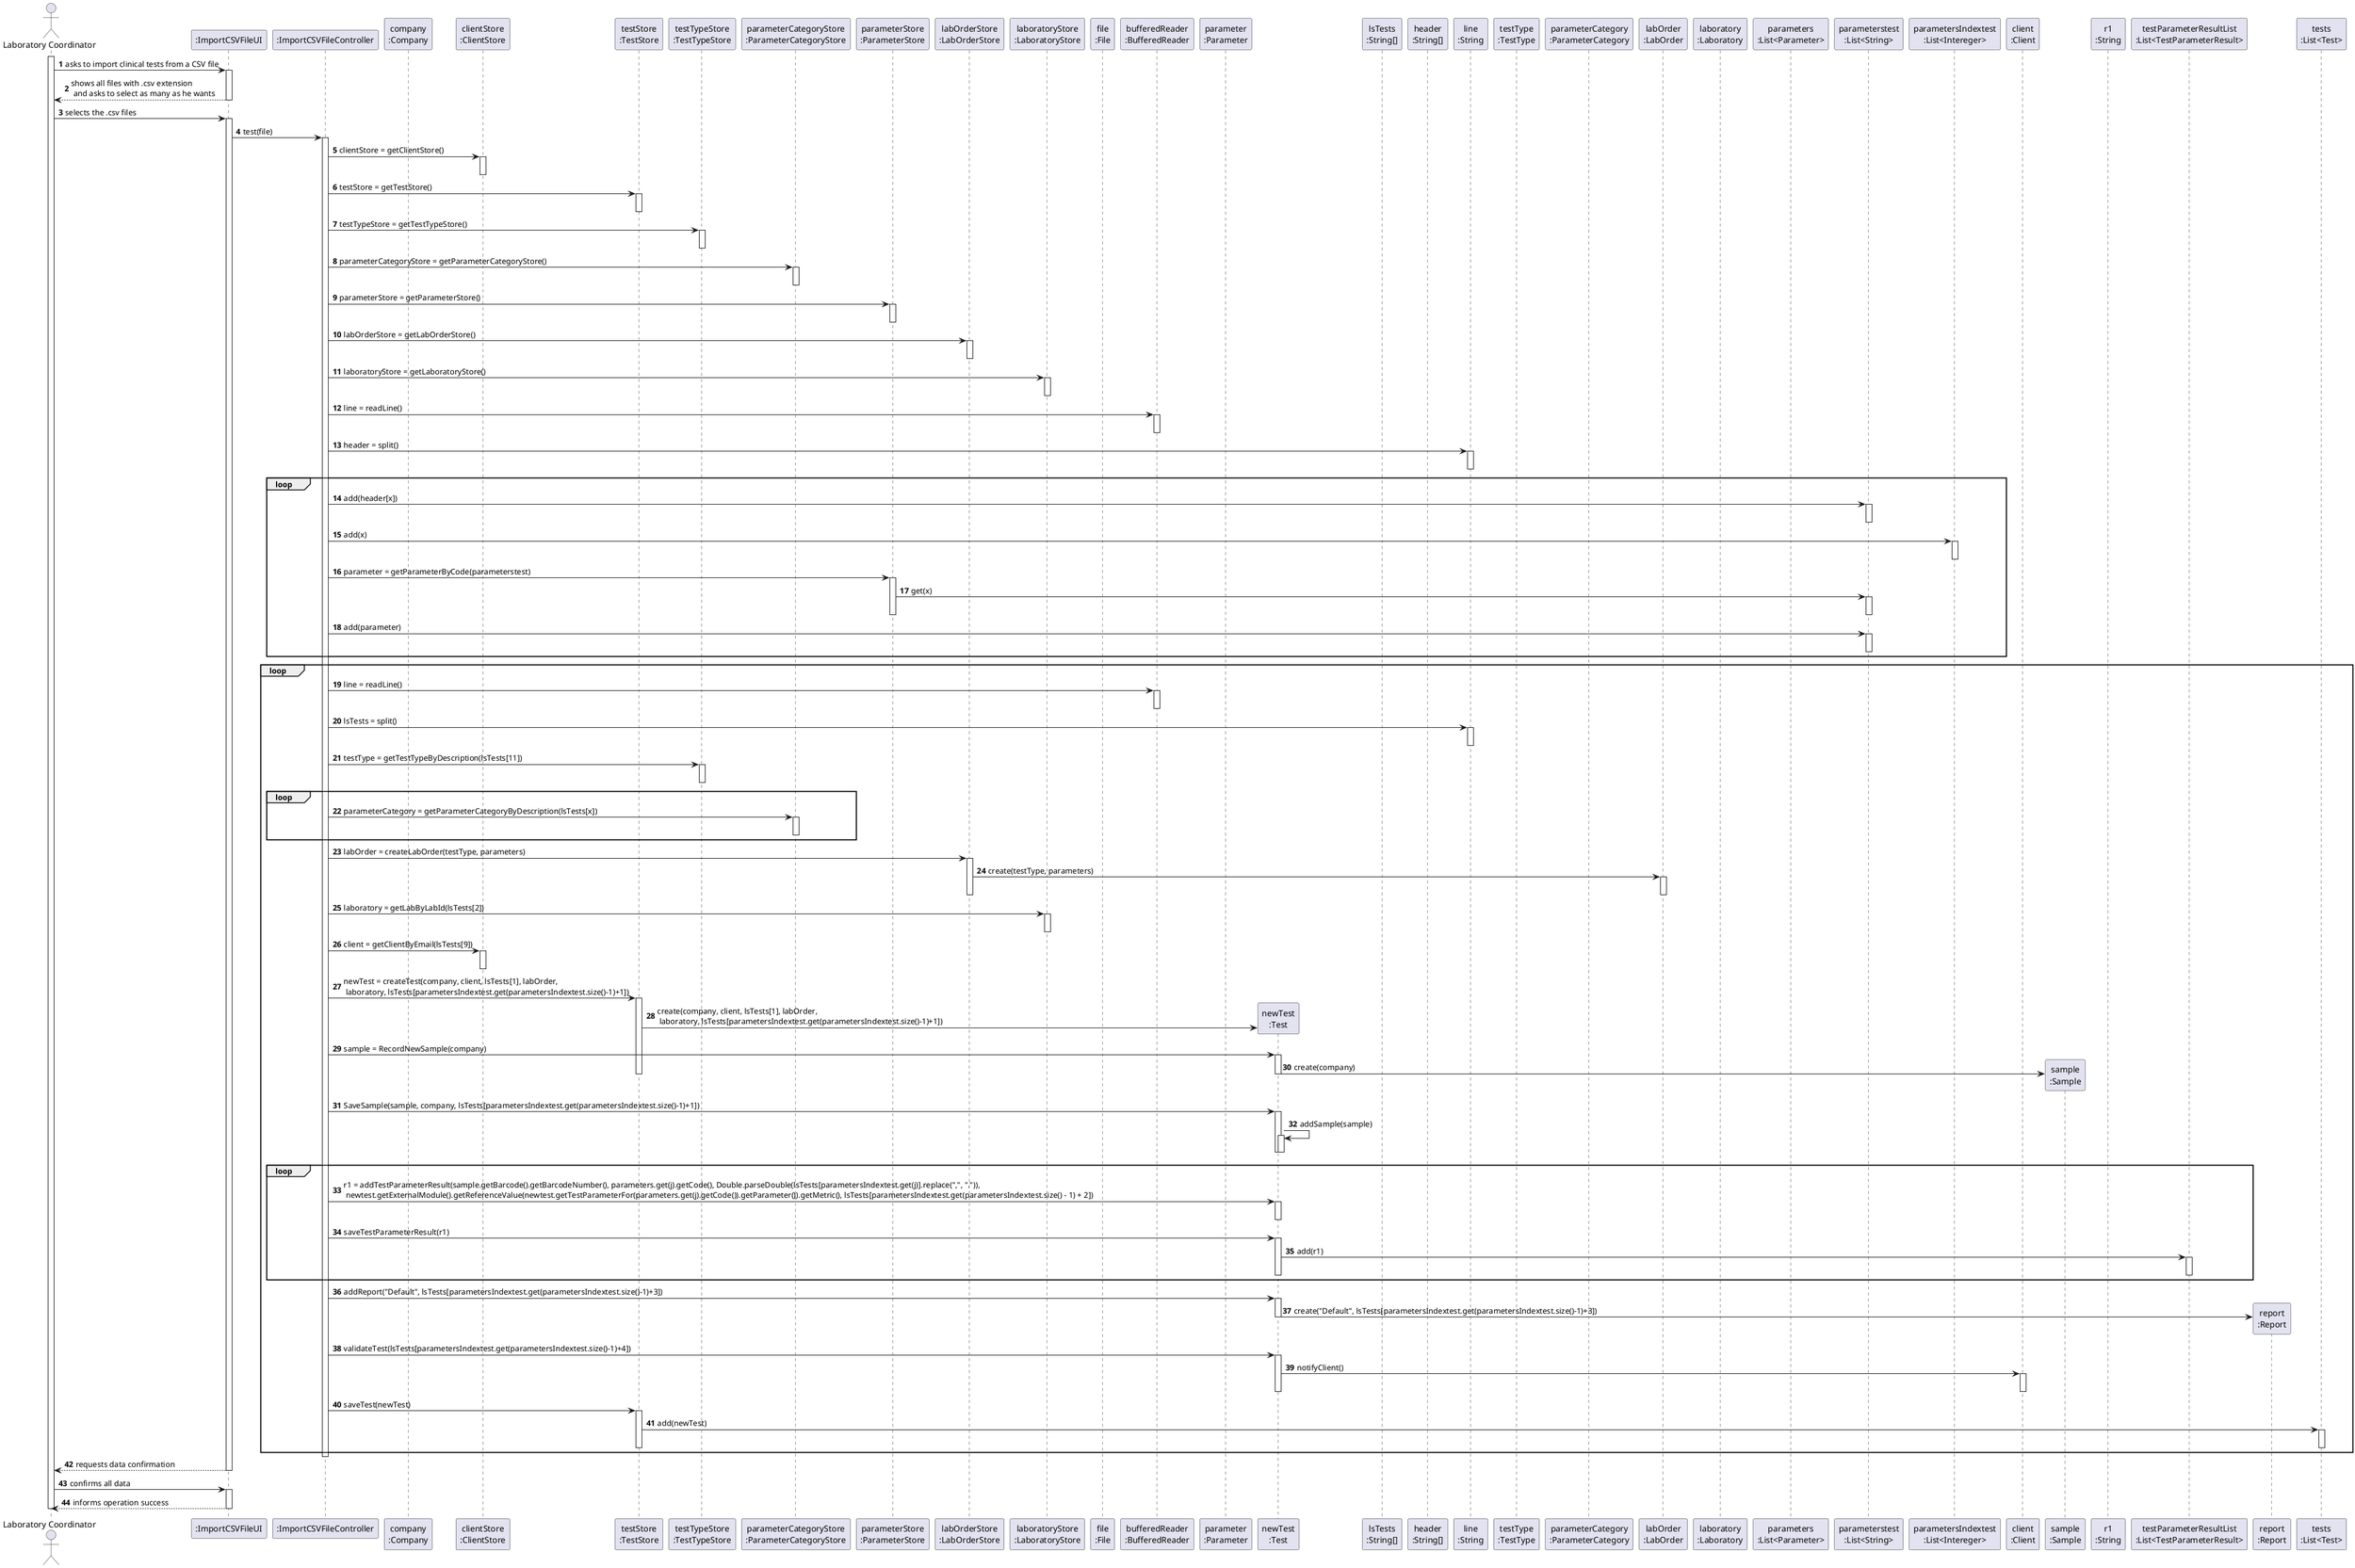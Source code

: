 @startuml

actor "Laboratory Coordinator" as LC
participant ":ImportCSVFileUI" as Interface
participant ":ImportCSVFileController" as Controller
participant "company\n:Company" as company
participant "clientStore\n:ClientStore" as cStore
participant "testStore\n:TestStore" as tStore
participant "testTypeStore\n:TestTypeStore" as ttStore
participant "parameterCategoryStore\n:ParameterCategoryStore" as pcStore
participant "parameterStore\n:ParameterStore" as pStore
participant "labOrderStore\n:LabOrderStore" as loStore
participant "laboratoryStore\n:LaboratoryStore" as lStore
participant "file\n:File" as file
participant "bufferedReader\n:BufferedReader" as br
participant "parameter\n:Parameter" as parameter
participant "newTest\n:Test" as test
participant "lsTests\n:String[]" as tests
participant "header\n:String[]" as header
participant "line\n:String" as line
participant "testType\n:TestType" as tt
participant "parameterCategory\n:ParameterCategory" as pc
participant "labOrder\n:LabOrder" as lo
participant "laboratory\n:Laboratory" as l
participant "parameters\n:List<Parameter>" as lParameters
participant "parameterstest\n:List<String>" as lptest
participant "parametersIndextest\n:List<Intereger>" as lpttest
participant "client\n:Client" as c
participant "sample\n:Sample" as sample
participant "r1\n:String" as r1
participant "testParameterResultList\n:List<TestParameterResult>" as tprlist
participant "report\n:Report" as report
participant "tests\n:List<Test>" as lTests

autonumber

activate LC
LC -> Interface: asks to import clinical tests from a CSV file
activate Interface
Interface --> LC: shows all files with .csv extension\n and asks to select as many as he wants
deactivate Interface
LC -> Interface: selects the .csv files
activate Interface
Interface -> Controller: test(file)
activate Controller
Controller -> cStore: clientStore = getClientStore()
activate cStore
deactivate cStore
Controller -> tStore: testStore = getTestStore()
activate tStore
deactivate tStore
Controller -> ttStore: testTypeStore = getTestTypeStore()
activate ttStore
deactivate ttStore
Controller -> pcStore: parameterCategoryStore = getParameterCategoryStore()
activate pcStore
deactivate pcStore
Controller -> pStore: parameterStore = getParameterStore()
activate pStore
deactivate pStore
Controller -> loStore: labOrderStore = getLabOrderStore()
activate loStore
deactivate loStore
Controller -> lStore: laboratoryStore = getLaboratoryStore()
activate lStore
deactivate lStore
Controller -> br: line = readLine()
activate br
deactivate br
Controller -> line: header = split()
activate line
deactivate line
loop
Controller -> lptest: add(header[x])
activate lptest
deactivate lptest
Controller -> lpttest: add(x)
activate lpttest
deactivate lpttest
Controller -> pStore: parameter = getParameterByCode(parameterstest)
activate pStore
pStore -> lptest: get(x)
activate lptest
deactivate lptest
deactivate pStore
Controller -> lptest: add(parameter)
activate lptest
deactivate lptest
end
loop
Controller -> br: line = readLine()
activate br
deactivate br
Controller -> line: lsTests = split()
activate line
deactivate line
Controller -> ttStore: testType = getTestTypeByDescription(lsTests[11])
activate ttStore
deactivate ttStore
loop
Controller -> pcStore: parameterCategory = getParameterCategoryByDescription(lsTests[x])
activate pcStore
deactivate pcStore
end
Controller -> loStore: labOrder = createLabOrder(testType, parameters)
activate loStore
loStore -> lo: create(testType, parameters)
activate lo
deactivate lo
deactivate loStore
Controller -> lStore: laboratory = getLabByLabId(lsTests[2])
activate lStore
deactivate lStore
Controller -> cStore: client = getClientByEmail(lsTests[9])
activate cStore
deactivate cStore
Controller -> tStore: newTest = createTest(company, client, lsTests[1], labOrder,\n laboratory, lsTests[parametersIndextest.get(parametersIndextest.size()-1)+1])
activate tStore
tStore -> test**: create(company, client, lsTests[1], labOrder,\n laboratory, lsTests[parametersIndextest.get(parametersIndextest.size()-1)+1])
Controller -> test: sample = RecordNewSample(company)
activate test
test -> sample**: create(company)
deactivate test
deactivate tStore
Controller -> test: SaveSample(sample, company, lsTests[parametersIndextest.get(parametersIndextest.size()-1)+1])
activate test
test -> test: addSample(sample)
activate test
deactivate test
deactivate test
loop
Controller -> test: r1 = addTestParameterResult(sample.getBarcode().getBarcodeNumber(), parameters.get(j).getCode(), Double.parseDouble(lsTests[parametersIndextest.get(j)].replace(",", ".")),\n newtest.getExternalModule().getReferenceValue(newtest.getTestParameterFor(parameters.get(j).getCode()).getParameter()).getMetric(), lsTests[parametersIndextest.get(parametersIndextest.size() - 1) + 2])
activate test
deactivate test
Controller -> test: saveTestParameterResult(r1)
activate test
test -> tprlist: add(r1)
activate tprlist
deactivate tprlist
deactivate test
end
Controller -> test: addReport("Default", lsTests[parametersIndextest.get(parametersIndextest.size()-1)+3])
activate test
test -> report**: create("Default", lsTests[parametersIndextest.get(parametersIndextest.size()-1)+3])
deactivate test
Controller -> test: validateTest(lsTests[parametersIndextest.get(parametersIndextest.size()-1)+4])
activate test
test -> c: notifyClient()
activate c
deactivate c
deactivate test
Controller -> tStore: saveTest(newTest)
activate tStore
tStore -> lTests: add(newTest)
activate lTests
deactivate lTests
deactivate tStore
end
deactivate Controller
Interface --> LC:requests data confirmation
deactivate Interface
LC -> Interface:confirms all data
activate Interface
Interface --> LC:informs operation success
deactivate Interface
deactivate LC
@enduml